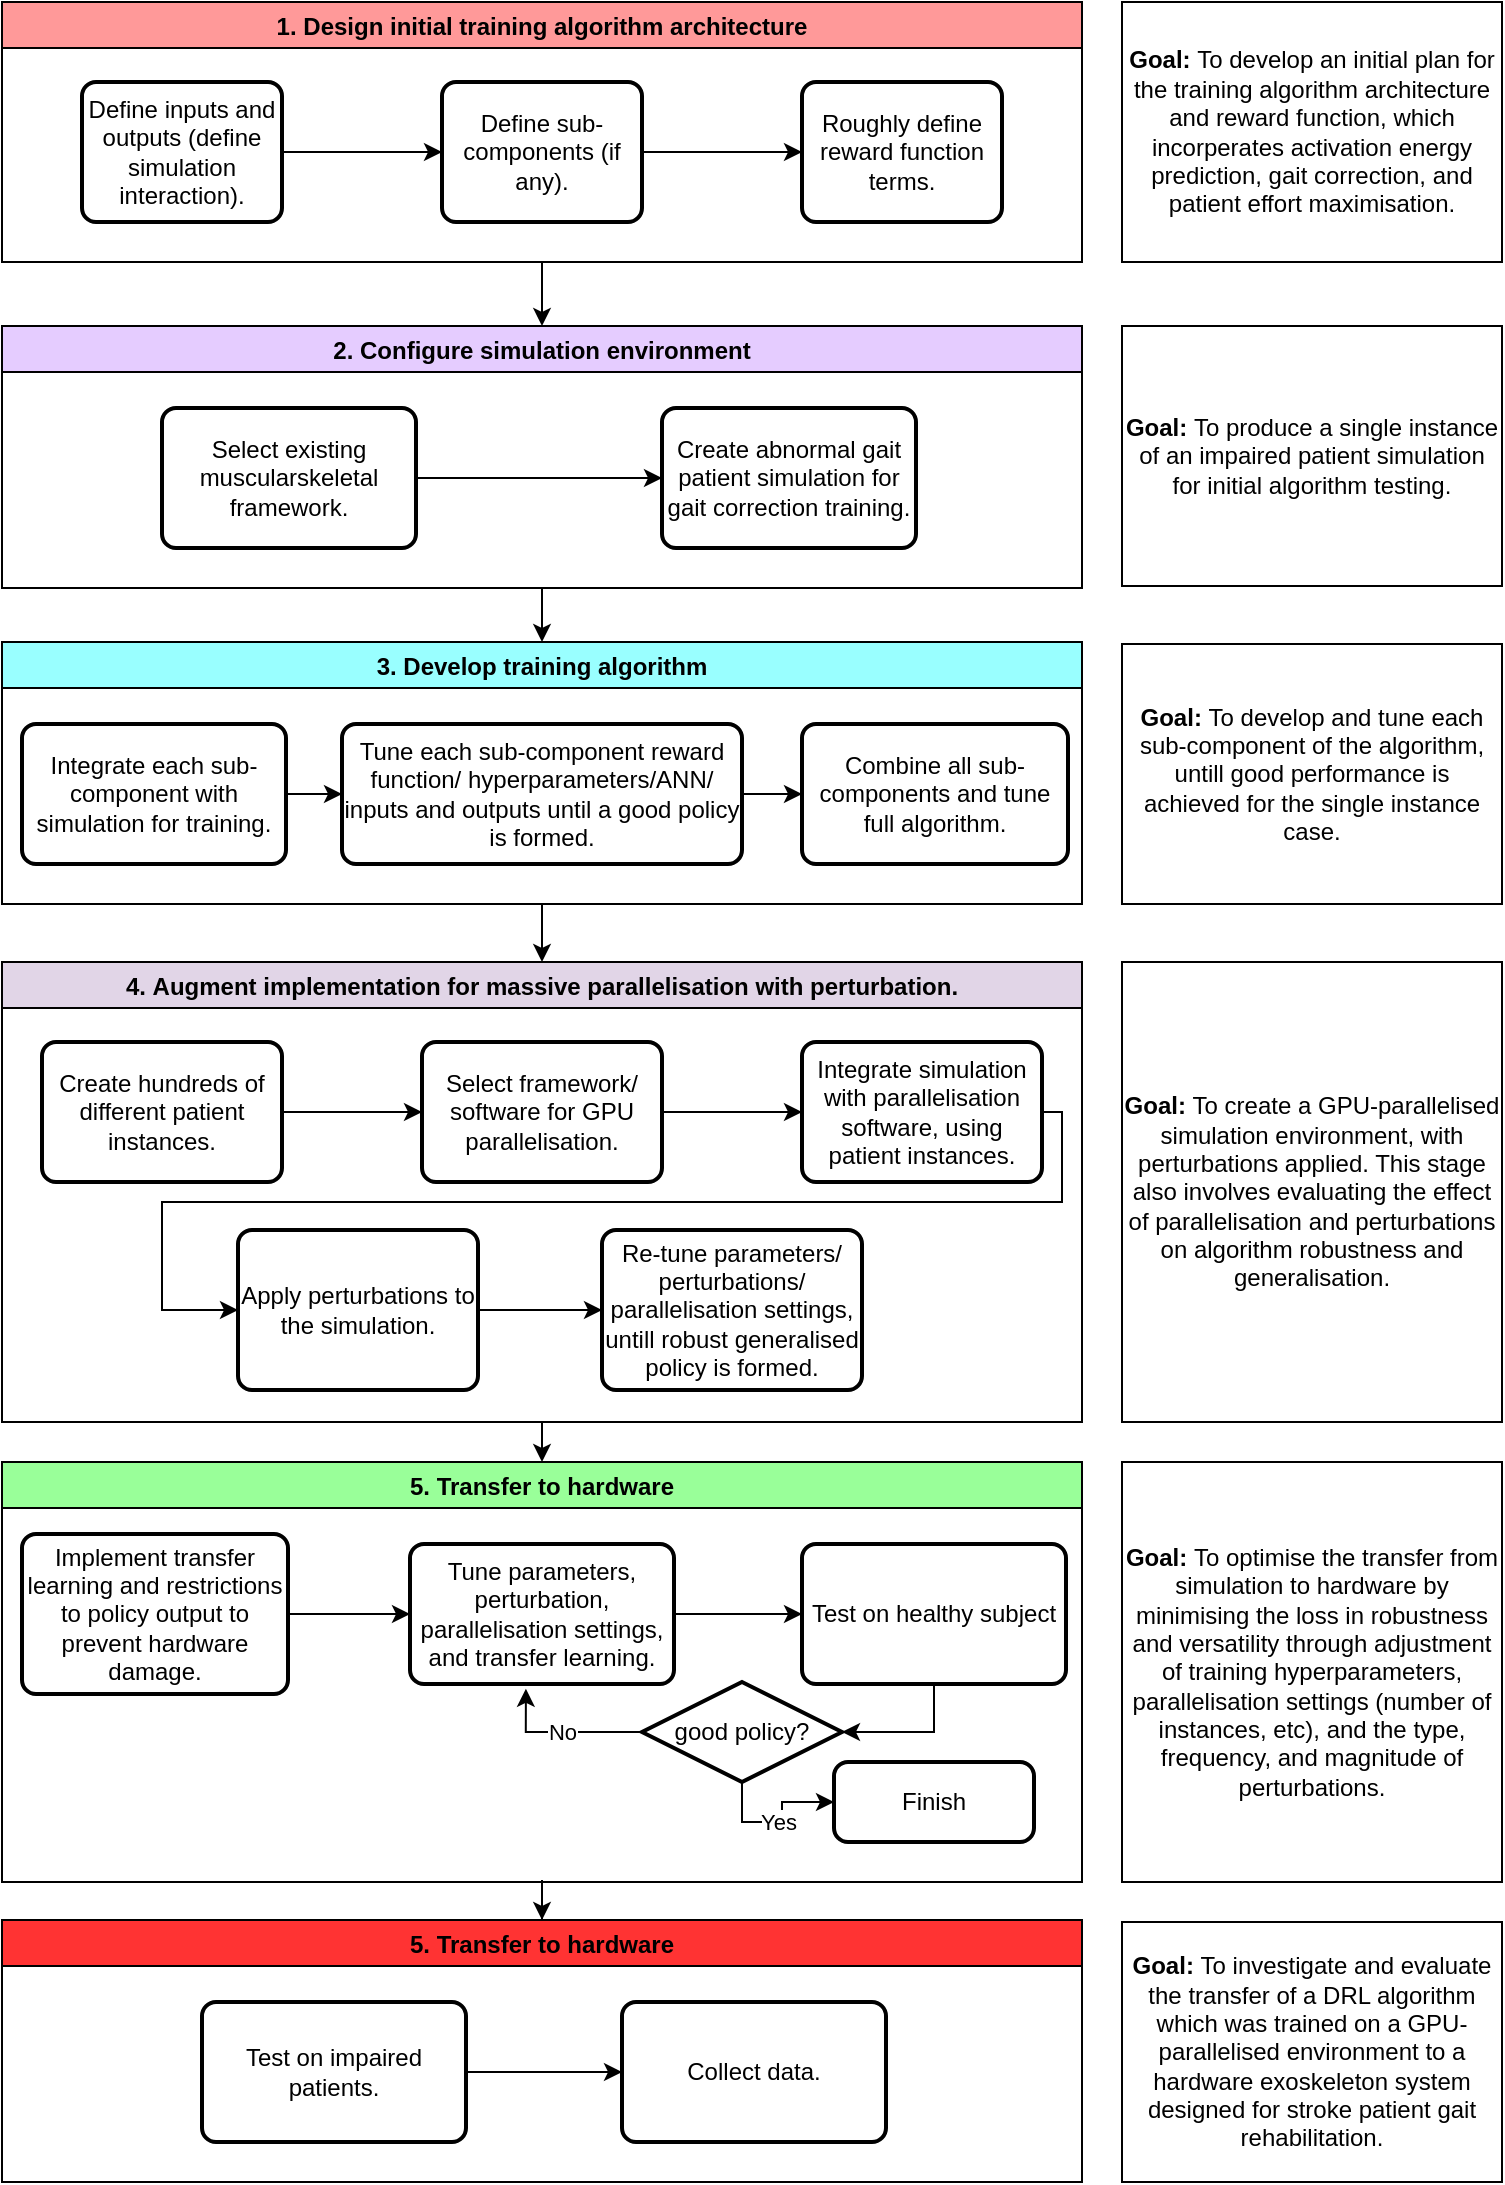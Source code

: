 <mxfile version="20.4.1" type="github">
  <diagram id="C5RBs43oDa-KdzZeNtuy" name="Page-1">
    <mxGraphModel dx="1278" dy="481" grid="1" gridSize="10" guides="1" tooltips="1" connect="1" arrows="1" fold="1" page="1" pageScale="1" pageWidth="827" pageHeight="1169" math="0" shadow="0">
      <root>
        <mxCell id="WIyWlLk6GJQsqaUBKTNV-0" />
        <mxCell id="WIyWlLk6GJQsqaUBKTNV-1" parent="WIyWlLk6GJQsqaUBKTNV-0" />
        <mxCell id="IhsBr4k26jk_mUPnTSFp-13" style="edgeStyle=orthogonalEdgeStyle;rounded=0;orthogonalLoop=1;jettySize=auto;html=1;exitX=0.5;exitY=1;exitDx=0;exitDy=0;entryX=0.5;entryY=0;entryDx=0;entryDy=0;" edge="1" parent="WIyWlLk6GJQsqaUBKTNV-1" source="IhsBr4k26jk_mUPnTSFp-0" target="IhsBr4k26jk_mUPnTSFp-6">
          <mxGeometry relative="1" as="geometry" />
        </mxCell>
        <mxCell id="IhsBr4k26jk_mUPnTSFp-0" value="1. Design initial training algorithm architecture" style="swimlane;fillColor=#FF9999;" vertex="1" parent="WIyWlLk6GJQsqaUBKTNV-1">
          <mxGeometry x="40" width="540" height="130" as="geometry" />
        </mxCell>
        <mxCell id="IhsBr4k26jk_mUPnTSFp-3" value="" style="edgeStyle=orthogonalEdgeStyle;rounded=0;orthogonalLoop=1;jettySize=auto;html=1;" edge="1" parent="IhsBr4k26jk_mUPnTSFp-0" source="IhsBr4k26jk_mUPnTSFp-1" target="IhsBr4k26jk_mUPnTSFp-2">
          <mxGeometry relative="1" as="geometry" />
        </mxCell>
        <mxCell id="IhsBr4k26jk_mUPnTSFp-1" value="Define inputs and outputs (define simulation interaction)." style="rounded=1;whiteSpace=wrap;html=1;absoluteArcSize=1;arcSize=14;strokeWidth=2;" vertex="1" parent="IhsBr4k26jk_mUPnTSFp-0">
          <mxGeometry x="40" y="40" width="100" height="70" as="geometry" />
        </mxCell>
        <mxCell id="IhsBr4k26jk_mUPnTSFp-5" value="" style="edgeStyle=orthogonalEdgeStyle;rounded=0;orthogonalLoop=1;jettySize=auto;html=1;" edge="1" parent="IhsBr4k26jk_mUPnTSFp-0" source="IhsBr4k26jk_mUPnTSFp-2" target="IhsBr4k26jk_mUPnTSFp-4">
          <mxGeometry relative="1" as="geometry" />
        </mxCell>
        <mxCell id="IhsBr4k26jk_mUPnTSFp-2" value="Define sub-components (if any)." style="rounded=1;whiteSpace=wrap;html=1;absoluteArcSize=1;arcSize=14;strokeWidth=2;" vertex="1" parent="IhsBr4k26jk_mUPnTSFp-0">
          <mxGeometry x="220" y="40" width="100" height="70" as="geometry" />
        </mxCell>
        <mxCell id="IhsBr4k26jk_mUPnTSFp-4" value="Roughly define reward function terms." style="rounded=1;whiteSpace=wrap;html=1;absoluteArcSize=1;arcSize=14;strokeWidth=2;" vertex="1" parent="IhsBr4k26jk_mUPnTSFp-0">
          <mxGeometry x="400" y="40" width="100" height="70" as="geometry" />
        </mxCell>
        <mxCell id="IhsBr4k26jk_mUPnTSFp-25" style="edgeStyle=orthogonalEdgeStyle;rounded=0;orthogonalLoop=1;jettySize=auto;html=1;exitX=0.5;exitY=1;exitDx=0;exitDy=0;" edge="1" parent="WIyWlLk6GJQsqaUBKTNV-1" source="IhsBr4k26jk_mUPnTSFp-6" target="IhsBr4k26jk_mUPnTSFp-17">
          <mxGeometry relative="1" as="geometry" />
        </mxCell>
        <mxCell id="IhsBr4k26jk_mUPnTSFp-6" value="2. Configure simulation environment" style="swimlane;fillColor=#E5CCFF;" vertex="1" parent="WIyWlLk6GJQsqaUBKTNV-1">
          <mxGeometry x="40" y="162" width="540" height="131" as="geometry" />
        </mxCell>
        <mxCell id="IhsBr4k26jk_mUPnTSFp-8" value="Create abnormal gait patient simulation for gait correction training." style="rounded=1;whiteSpace=wrap;html=1;absoluteArcSize=1;arcSize=14;strokeWidth=2;" vertex="1" parent="IhsBr4k26jk_mUPnTSFp-6">
          <mxGeometry x="330" y="41" width="127" height="70" as="geometry" />
        </mxCell>
        <mxCell id="IhsBr4k26jk_mUPnTSFp-11" value="" style="edgeStyle=orthogonalEdgeStyle;rounded=0;orthogonalLoop=1;jettySize=auto;html=1;" edge="1" parent="IhsBr4k26jk_mUPnTSFp-6" source="IhsBr4k26jk_mUPnTSFp-10" target="IhsBr4k26jk_mUPnTSFp-8">
          <mxGeometry relative="1" as="geometry" />
        </mxCell>
        <mxCell id="IhsBr4k26jk_mUPnTSFp-10" value="Select existing muscularskeletal framework." style="rounded=1;whiteSpace=wrap;html=1;absoluteArcSize=1;arcSize=14;strokeWidth=2;" vertex="1" parent="IhsBr4k26jk_mUPnTSFp-6">
          <mxGeometry x="80" y="41" width="127" height="70" as="geometry" />
        </mxCell>
        <mxCell id="IhsBr4k26jk_mUPnTSFp-35" style="edgeStyle=orthogonalEdgeStyle;rounded=0;orthogonalLoop=1;jettySize=auto;html=1;exitX=0.5;exitY=1;exitDx=0;exitDy=0;" edge="1" parent="WIyWlLk6GJQsqaUBKTNV-1" source="IhsBr4k26jk_mUPnTSFp-17" target="IhsBr4k26jk_mUPnTSFp-21">
          <mxGeometry relative="1" as="geometry" />
        </mxCell>
        <mxCell id="IhsBr4k26jk_mUPnTSFp-17" value="3. Develop training algorithm" style="swimlane;fillColor=#99FFFF;" vertex="1" parent="WIyWlLk6GJQsqaUBKTNV-1">
          <mxGeometry x="40" y="320" width="540" height="131" as="geometry" />
        </mxCell>
        <mxCell id="IhsBr4k26jk_mUPnTSFp-74" value="" style="edgeStyle=orthogonalEdgeStyle;rounded=0;orthogonalLoop=1;jettySize=auto;html=1;" edge="1" parent="IhsBr4k26jk_mUPnTSFp-17" source="IhsBr4k26jk_mUPnTSFp-18" target="IhsBr4k26jk_mUPnTSFp-73">
          <mxGeometry relative="1" as="geometry" />
        </mxCell>
        <mxCell id="IhsBr4k26jk_mUPnTSFp-18" value="Tune each sub-component reward function/ hyperparameters/ANN/ inputs and outputs until a good policy is formed." style="rounded=1;whiteSpace=wrap;html=1;absoluteArcSize=1;arcSize=14;strokeWidth=2;" vertex="1" parent="IhsBr4k26jk_mUPnTSFp-17">
          <mxGeometry x="170" y="41" width="200" height="70" as="geometry" />
        </mxCell>
        <mxCell id="IhsBr4k26jk_mUPnTSFp-19" value="" style="edgeStyle=orthogonalEdgeStyle;rounded=0;orthogonalLoop=1;jettySize=auto;html=1;" edge="1" parent="IhsBr4k26jk_mUPnTSFp-17" source="IhsBr4k26jk_mUPnTSFp-20" target="IhsBr4k26jk_mUPnTSFp-18">
          <mxGeometry relative="1" as="geometry" />
        </mxCell>
        <mxCell id="IhsBr4k26jk_mUPnTSFp-20" value="Integrate each sub-component with simulation for training." style="rounded=1;whiteSpace=wrap;html=1;absoluteArcSize=1;arcSize=14;strokeWidth=2;" vertex="1" parent="IhsBr4k26jk_mUPnTSFp-17">
          <mxGeometry x="10" y="41" width="132" height="70" as="geometry" />
        </mxCell>
        <mxCell id="IhsBr4k26jk_mUPnTSFp-73" value="Combine all sub-components and tune full algorithm." style="rounded=1;whiteSpace=wrap;html=1;absoluteArcSize=1;arcSize=14;strokeWidth=2;" vertex="1" parent="IhsBr4k26jk_mUPnTSFp-17">
          <mxGeometry x="400" y="41" width="133" height="70" as="geometry" />
        </mxCell>
        <mxCell id="IhsBr4k26jk_mUPnTSFp-53" style="edgeStyle=orthogonalEdgeStyle;rounded=0;orthogonalLoop=1;jettySize=auto;html=1;exitX=0.5;exitY=1;exitDx=0;exitDy=0;entryX=0.5;entryY=0;entryDx=0;entryDy=0;" edge="1" parent="WIyWlLk6GJQsqaUBKTNV-1" source="IhsBr4k26jk_mUPnTSFp-21" target="IhsBr4k26jk_mUPnTSFp-36">
          <mxGeometry relative="1" as="geometry" />
        </mxCell>
        <mxCell id="IhsBr4k26jk_mUPnTSFp-21" value="4. Augment implementation for massive parallelisation with perturbation." style="swimlane;fillColor=#E1D5E7;" vertex="1" parent="WIyWlLk6GJQsqaUBKTNV-1">
          <mxGeometry x="40" y="480" width="540" height="230" as="geometry" />
        </mxCell>
        <mxCell id="IhsBr4k26jk_mUPnTSFp-32" value="" style="edgeStyle=orthogonalEdgeStyle;rounded=0;orthogonalLoop=1;jettySize=auto;html=1;" edge="1" parent="IhsBr4k26jk_mUPnTSFp-21" source="IhsBr4k26jk_mUPnTSFp-26" target="IhsBr4k26jk_mUPnTSFp-27">
          <mxGeometry relative="1" as="geometry" />
        </mxCell>
        <mxCell id="IhsBr4k26jk_mUPnTSFp-26" value="Select framework/ software for GPU parallelisation." style="rounded=1;whiteSpace=wrap;html=1;absoluteArcSize=1;arcSize=14;strokeWidth=2;" vertex="1" parent="IhsBr4k26jk_mUPnTSFp-21">
          <mxGeometry x="210" y="40" width="120" height="70" as="geometry" />
        </mxCell>
        <mxCell id="IhsBr4k26jk_mUPnTSFp-33" style="edgeStyle=orthogonalEdgeStyle;rounded=0;orthogonalLoop=1;jettySize=auto;html=1;exitX=1;exitY=0.5;exitDx=0;exitDy=0;entryX=0;entryY=0.5;entryDx=0;entryDy=0;" edge="1" parent="IhsBr4k26jk_mUPnTSFp-21" source="IhsBr4k26jk_mUPnTSFp-27" target="IhsBr4k26jk_mUPnTSFp-28">
          <mxGeometry relative="1" as="geometry">
            <Array as="points">
              <mxPoint x="530" y="75" />
              <mxPoint x="530" y="120" />
              <mxPoint x="80" y="120" />
              <mxPoint x="80" y="174" />
            </Array>
          </mxGeometry>
        </mxCell>
        <mxCell id="IhsBr4k26jk_mUPnTSFp-27" value="Integrate simulation with parallelisation software, using patient instances." style="rounded=1;whiteSpace=wrap;html=1;absoluteArcSize=1;arcSize=14;strokeWidth=2;" vertex="1" parent="IhsBr4k26jk_mUPnTSFp-21">
          <mxGeometry x="400" y="40" width="120" height="70" as="geometry" />
        </mxCell>
        <mxCell id="IhsBr4k26jk_mUPnTSFp-34" value="" style="edgeStyle=orthogonalEdgeStyle;rounded=0;orthogonalLoop=1;jettySize=auto;html=1;" edge="1" parent="IhsBr4k26jk_mUPnTSFp-21" source="IhsBr4k26jk_mUPnTSFp-28" target="IhsBr4k26jk_mUPnTSFp-29">
          <mxGeometry relative="1" as="geometry" />
        </mxCell>
        <mxCell id="IhsBr4k26jk_mUPnTSFp-28" value="Apply perturbations to the simulation." style="rounded=1;whiteSpace=wrap;html=1;absoluteArcSize=1;arcSize=14;strokeWidth=2;" vertex="1" parent="IhsBr4k26jk_mUPnTSFp-21">
          <mxGeometry x="118" y="134" width="120" height="80" as="geometry" />
        </mxCell>
        <mxCell id="IhsBr4k26jk_mUPnTSFp-29" value="Re-tune parameters/ perturbations/ parallelisation settings, untill robust generalised policy is formed." style="rounded=1;whiteSpace=wrap;html=1;absoluteArcSize=1;arcSize=14;strokeWidth=2;" vertex="1" parent="IhsBr4k26jk_mUPnTSFp-21">
          <mxGeometry x="300" y="134" width="130" height="80" as="geometry" />
        </mxCell>
        <mxCell id="IhsBr4k26jk_mUPnTSFp-31" value="" style="edgeStyle=orthogonalEdgeStyle;rounded=0;orthogonalLoop=1;jettySize=auto;html=1;" edge="1" parent="IhsBr4k26jk_mUPnTSFp-21" source="IhsBr4k26jk_mUPnTSFp-30" target="IhsBr4k26jk_mUPnTSFp-26">
          <mxGeometry relative="1" as="geometry" />
        </mxCell>
        <mxCell id="IhsBr4k26jk_mUPnTSFp-30" value="Create hundreds of different patient instances." style="rounded=1;whiteSpace=wrap;html=1;absoluteArcSize=1;arcSize=14;strokeWidth=2;" vertex="1" parent="IhsBr4k26jk_mUPnTSFp-21">
          <mxGeometry x="20" y="40" width="120" height="70" as="geometry" />
        </mxCell>
        <mxCell id="IhsBr4k26jk_mUPnTSFp-66" style="edgeStyle=orthogonalEdgeStyle;rounded=0;orthogonalLoop=1;jettySize=auto;html=1;exitX=0.5;exitY=1;exitDx=0;exitDy=0;" edge="1" parent="WIyWlLk6GJQsqaUBKTNV-1" source="IhsBr4k26jk_mUPnTSFp-36" target="IhsBr4k26jk_mUPnTSFp-55">
          <mxGeometry relative="1" as="geometry" />
        </mxCell>
        <mxCell id="IhsBr4k26jk_mUPnTSFp-36" value="5. Transfer to hardware" style="swimlane;fillColor=#99FF99;" vertex="1" parent="WIyWlLk6GJQsqaUBKTNV-1">
          <mxGeometry x="40" y="730" width="540" height="210" as="geometry" />
        </mxCell>
        <mxCell id="IhsBr4k26jk_mUPnTSFp-41" value="" style="edgeStyle=orthogonalEdgeStyle;rounded=0;orthogonalLoop=1;jettySize=auto;html=1;" edge="1" parent="IhsBr4k26jk_mUPnTSFp-36" source="IhsBr4k26jk_mUPnTSFp-37" target="IhsBr4k26jk_mUPnTSFp-39">
          <mxGeometry relative="1" as="geometry" />
        </mxCell>
        <mxCell id="IhsBr4k26jk_mUPnTSFp-37" value="Implement transfer learning and restrictions to policy output to prevent hardware damage." style="rounded=1;whiteSpace=wrap;html=1;absoluteArcSize=1;arcSize=14;strokeWidth=2;" vertex="1" parent="IhsBr4k26jk_mUPnTSFp-36">
          <mxGeometry x="10" y="36" width="133" height="80" as="geometry" />
        </mxCell>
        <mxCell id="IhsBr4k26jk_mUPnTSFp-43" value="" style="edgeStyle=orthogonalEdgeStyle;rounded=0;orthogonalLoop=1;jettySize=auto;html=1;" edge="1" parent="IhsBr4k26jk_mUPnTSFp-36" source="IhsBr4k26jk_mUPnTSFp-39" target="IhsBr4k26jk_mUPnTSFp-42">
          <mxGeometry relative="1" as="geometry" />
        </mxCell>
        <mxCell id="IhsBr4k26jk_mUPnTSFp-39" value="Tune parameters, perturbation, parallelisation settings, and transfer learning." style="rounded=1;whiteSpace=wrap;html=1;absoluteArcSize=1;arcSize=14;strokeWidth=2;" vertex="1" parent="IhsBr4k26jk_mUPnTSFp-36">
          <mxGeometry x="204" y="41" width="132" height="70" as="geometry" />
        </mxCell>
        <mxCell id="IhsBr4k26jk_mUPnTSFp-45" style="edgeStyle=orthogonalEdgeStyle;rounded=0;orthogonalLoop=1;jettySize=auto;html=1;exitX=0.5;exitY=1;exitDx=0;exitDy=0;entryX=1;entryY=0.5;entryDx=0;entryDy=0;entryPerimeter=0;" edge="1" parent="IhsBr4k26jk_mUPnTSFp-36" source="IhsBr4k26jk_mUPnTSFp-42" target="IhsBr4k26jk_mUPnTSFp-44">
          <mxGeometry relative="1" as="geometry" />
        </mxCell>
        <mxCell id="IhsBr4k26jk_mUPnTSFp-42" value="Test on healthy subject" style="rounded=1;whiteSpace=wrap;html=1;absoluteArcSize=1;arcSize=14;strokeWidth=2;" vertex="1" parent="IhsBr4k26jk_mUPnTSFp-36">
          <mxGeometry x="400" y="41" width="132" height="70" as="geometry" />
        </mxCell>
        <mxCell id="IhsBr4k26jk_mUPnTSFp-46" value="No" style="edgeStyle=orthogonalEdgeStyle;rounded=0;orthogonalLoop=1;jettySize=auto;html=1;exitX=0;exitY=0.5;exitDx=0;exitDy=0;exitPerimeter=0;entryX=0.439;entryY=1.034;entryDx=0;entryDy=0;entryPerimeter=0;" edge="1" parent="IhsBr4k26jk_mUPnTSFp-36" source="IhsBr4k26jk_mUPnTSFp-44" target="IhsBr4k26jk_mUPnTSFp-39">
          <mxGeometry relative="1" as="geometry" />
        </mxCell>
        <mxCell id="IhsBr4k26jk_mUPnTSFp-48" value="Yes" style="edgeStyle=orthogonalEdgeStyle;rounded=0;orthogonalLoop=1;jettySize=auto;html=1;exitX=0.5;exitY=1;exitDx=0;exitDy=0;exitPerimeter=0;entryX=0;entryY=0.5;entryDx=0;entryDy=0;" edge="1" parent="IhsBr4k26jk_mUPnTSFp-36" source="IhsBr4k26jk_mUPnTSFp-44" target="IhsBr4k26jk_mUPnTSFp-47">
          <mxGeometry relative="1" as="geometry">
            <Array as="points">
              <mxPoint x="370" y="180" />
              <mxPoint x="390" y="180" />
              <mxPoint x="390" y="170" />
            </Array>
          </mxGeometry>
        </mxCell>
        <mxCell id="IhsBr4k26jk_mUPnTSFp-44" value="good policy?" style="strokeWidth=2;html=1;shape=mxgraph.flowchart.decision;whiteSpace=wrap;" vertex="1" parent="IhsBr4k26jk_mUPnTSFp-36">
          <mxGeometry x="320" y="110" width="100" height="50" as="geometry" />
        </mxCell>
        <mxCell id="IhsBr4k26jk_mUPnTSFp-47" value="Finish" style="rounded=1;whiteSpace=wrap;html=1;absoluteArcSize=1;arcSize=14;strokeWidth=2;" vertex="1" parent="IhsBr4k26jk_mUPnTSFp-36">
          <mxGeometry x="416" y="150" width="100" height="40" as="geometry" />
        </mxCell>
        <mxCell id="IhsBr4k26jk_mUPnTSFp-55" value="5. Transfer to hardware" style="swimlane;fillColor=#FF3333;" vertex="1" parent="WIyWlLk6GJQsqaUBKTNV-1">
          <mxGeometry x="40" y="959" width="540" height="131" as="geometry" />
        </mxCell>
        <mxCell id="IhsBr4k26jk_mUPnTSFp-68" value="" style="edgeStyle=orthogonalEdgeStyle;rounded=0;orthogonalLoop=1;jettySize=auto;html=1;" edge="1" parent="IhsBr4k26jk_mUPnTSFp-55" source="IhsBr4k26jk_mUPnTSFp-61" target="IhsBr4k26jk_mUPnTSFp-67">
          <mxGeometry relative="1" as="geometry" />
        </mxCell>
        <mxCell id="IhsBr4k26jk_mUPnTSFp-61" value="Test on impaired patients." style="rounded=1;whiteSpace=wrap;html=1;absoluteArcSize=1;arcSize=14;strokeWidth=2;" vertex="1" parent="IhsBr4k26jk_mUPnTSFp-55">
          <mxGeometry x="100" y="41" width="132" height="70" as="geometry" />
        </mxCell>
        <mxCell id="IhsBr4k26jk_mUPnTSFp-67" value="Collect data." style="rounded=1;whiteSpace=wrap;html=1;absoluteArcSize=1;arcSize=14;strokeWidth=2;" vertex="1" parent="IhsBr4k26jk_mUPnTSFp-55">
          <mxGeometry x="310" y="41" width="132" height="70" as="geometry" />
        </mxCell>
        <mxCell id="IhsBr4k26jk_mUPnTSFp-70" value="&lt;b&gt;Goal:&lt;/b&gt;&amp;nbsp;To develop an initial plan for the training algorithm architecture and reward function, which incorperates activation energy prediction, gait correction, and patient effort maximisation." style="rounded=0;whiteSpace=wrap;html=1;fillColor=#FFFFFF;" vertex="1" parent="WIyWlLk6GJQsqaUBKTNV-1">
          <mxGeometry x="600" width="190" height="130" as="geometry" />
        </mxCell>
        <mxCell id="IhsBr4k26jk_mUPnTSFp-71" value="&lt;b&gt;Goal:&lt;/b&gt;&amp;nbsp;To produce a single instance of an impaired patient simulation for initial algorithm testing." style="rounded=0;whiteSpace=wrap;html=1;fillColor=#FFFFFF;" vertex="1" parent="WIyWlLk6GJQsqaUBKTNV-1">
          <mxGeometry x="600" y="162" width="190" height="130" as="geometry" />
        </mxCell>
        <mxCell id="IhsBr4k26jk_mUPnTSFp-72" value="&lt;b&gt;Goal:&lt;/b&gt;&amp;nbsp;To develop and tune each sub-component of the algorithm, untill good performance is achieved for the single instance case." style="rounded=0;whiteSpace=wrap;html=1;fillColor=#FFFFFF;" vertex="1" parent="WIyWlLk6GJQsqaUBKTNV-1">
          <mxGeometry x="600" y="321" width="190" height="130" as="geometry" />
        </mxCell>
        <mxCell id="IhsBr4k26jk_mUPnTSFp-75" value="&lt;b&gt;Goal:&lt;/b&gt;&amp;nbsp;To create a GPU-parallelised simulation environment, with perturbations applied. This stage also involves evaluating the effect of parallelisation and perturbations on algorithm robustness and generalisation." style="rounded=0;whiteSpace=wrap;html=1;fillColor=#FFFFFF;" vertex="1" parent="WIyWlLk6GJQsqaUBKTNV-1">
          <mxGeometry x="600" y="480" width="190" height="230" as="geometry" />
        </mxCell>
        <mxCell id="IhsBr4k26jk_mUPnTSFp-76" value="&lt;b&gt;Goal:&lt;/b&gt;&amp;nbsp;To optimise the transfer from simulation to hardware by minimising the loss in robustness and versatility through adjustment of training hyperparameters, parallelisation settings (number of instances, etc), and the type, frequency, and magnitude of perturbations." style="rounded=0;whiteSpace=wrap;html=1;fillColor=#FFFFFF;" vertex="1" parent="WIyWlLk6GJQsqaUBKTNV-1">
          <mxGeometry x="600" y="730" width="190" height="210" as="geometry" />
        </mxCell>
        <mxCell id="IhsBr4k26jk_mUPnTSFp-77" value="&lt;b&gt;Goal:&lt;/b&gt;&amp;nbsp;To investigate and evaluate the transfer of a DRL algorithm which was trained on a GPU-parallelised environment to a hardware exoskeleton system designed for stroke patient gait rehabilitation." style="rounded=0;whiteSpace=wrap;html=1;fillColor=#FFFFFF;" vertex="1" parent="WIyWlLk6GJQsqaUBKTNV-1">
          <mxGeometry x="600" y="960" width="190" height="130" as="geometry" />
        </mxCell>
      </root>
    </mxGraphModel>
  </diagram>
</mxfile>
